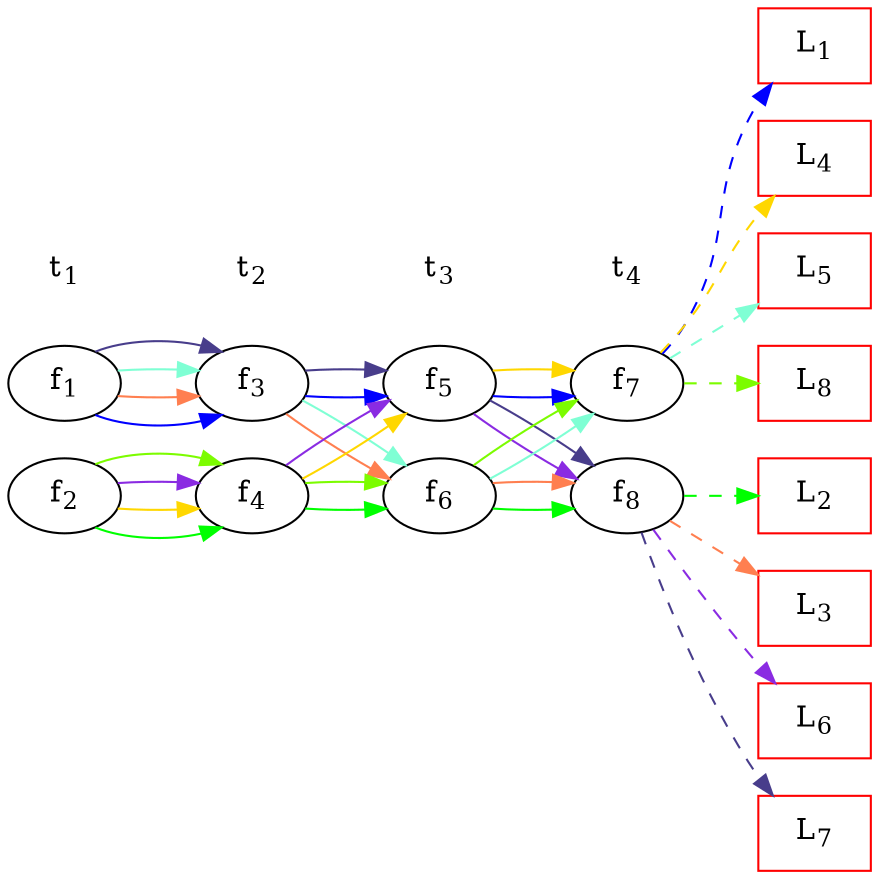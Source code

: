 digraph many2many {
    rankdir=LR;
    f1 [label=<f<SUB>1</SUB>>];
    f2 [label=<f<SUB>2</SUB>>];
    f3 [label=<f<SUB>3</SUB>>];
    f4 [label=<f<SUB>4</SUB>>];
    f5 [label=<f<SUB>5</SUB>>];
    f6 [label=<f<SUB>6</SUB>>];
    f7 [label=<f<SUB>7</SUB>>];
    f8 [label=<f<SUB>8</SUB>>];

    f1 -> f3 -> f5 -> f7 [color=blue];
    f2 -> f4 -> f6 -> f8 [color=green];
    f1 -> f3 -> f6 -> f8 [color=coral];
    f2 -> f4 -> f5 -> f7 [color=gold];

    f1 -> f3 -> f6 -> f7 [color=aquamarine];
    f2 -> f4 -> f5 -> f8 [color=blueviolet];

    f1 -> f3 -> f5 -> f8 [color=darkslateblue];
    f2 -> f4 -> f6 -> f7 [color=lawngreen];

    node[shape=box, color=red];
    l1 [label=<L<SUB>1</SUB>>];
    l2 [label=<L<SUB>2</SUB>>];
    l3 [label=<L<SUB>3</SUB>>];
    l4 [label=<L<SUB>4</SUB>>];
    l5 [label=<L<SUB>5</SUB>>];
    l6 [label=<L<SUB>6</SUB>>];
    l7 [label=<L<SUB>7</SUB>>];
    l8 [label=<L<SUB>8</SUB>>];

    f7 -> l1 [style=dashed, color=blue];
    f8 -> l2 [style=dashed, color=green];
    f8 -> l3 [style=dashed, color=coral];
    f7 -> l4 [style=dashed, color=gold];
    f7 -> l5 [style=dashed, color=aquamarine];
    f8 -> l6 [style=dashed, color=blueviolet];
    f8 -> l7 [style=dashed, color=darkslateblue];
    f7 -> l8 [style=dashed, color=lawngreen];

    edge[style=invis];
    node[shape=none];
    t1 [label=<t<SUB>1</SUB>>];
    t2 [label=<t<SUB>2</SUB>>];
    t3 [label=<t<SUB>3</SUB>>];
    t4 [label=<t<SUB>4</SUB>>];
    t1 -> t2 -> t3 -> t4;
}
